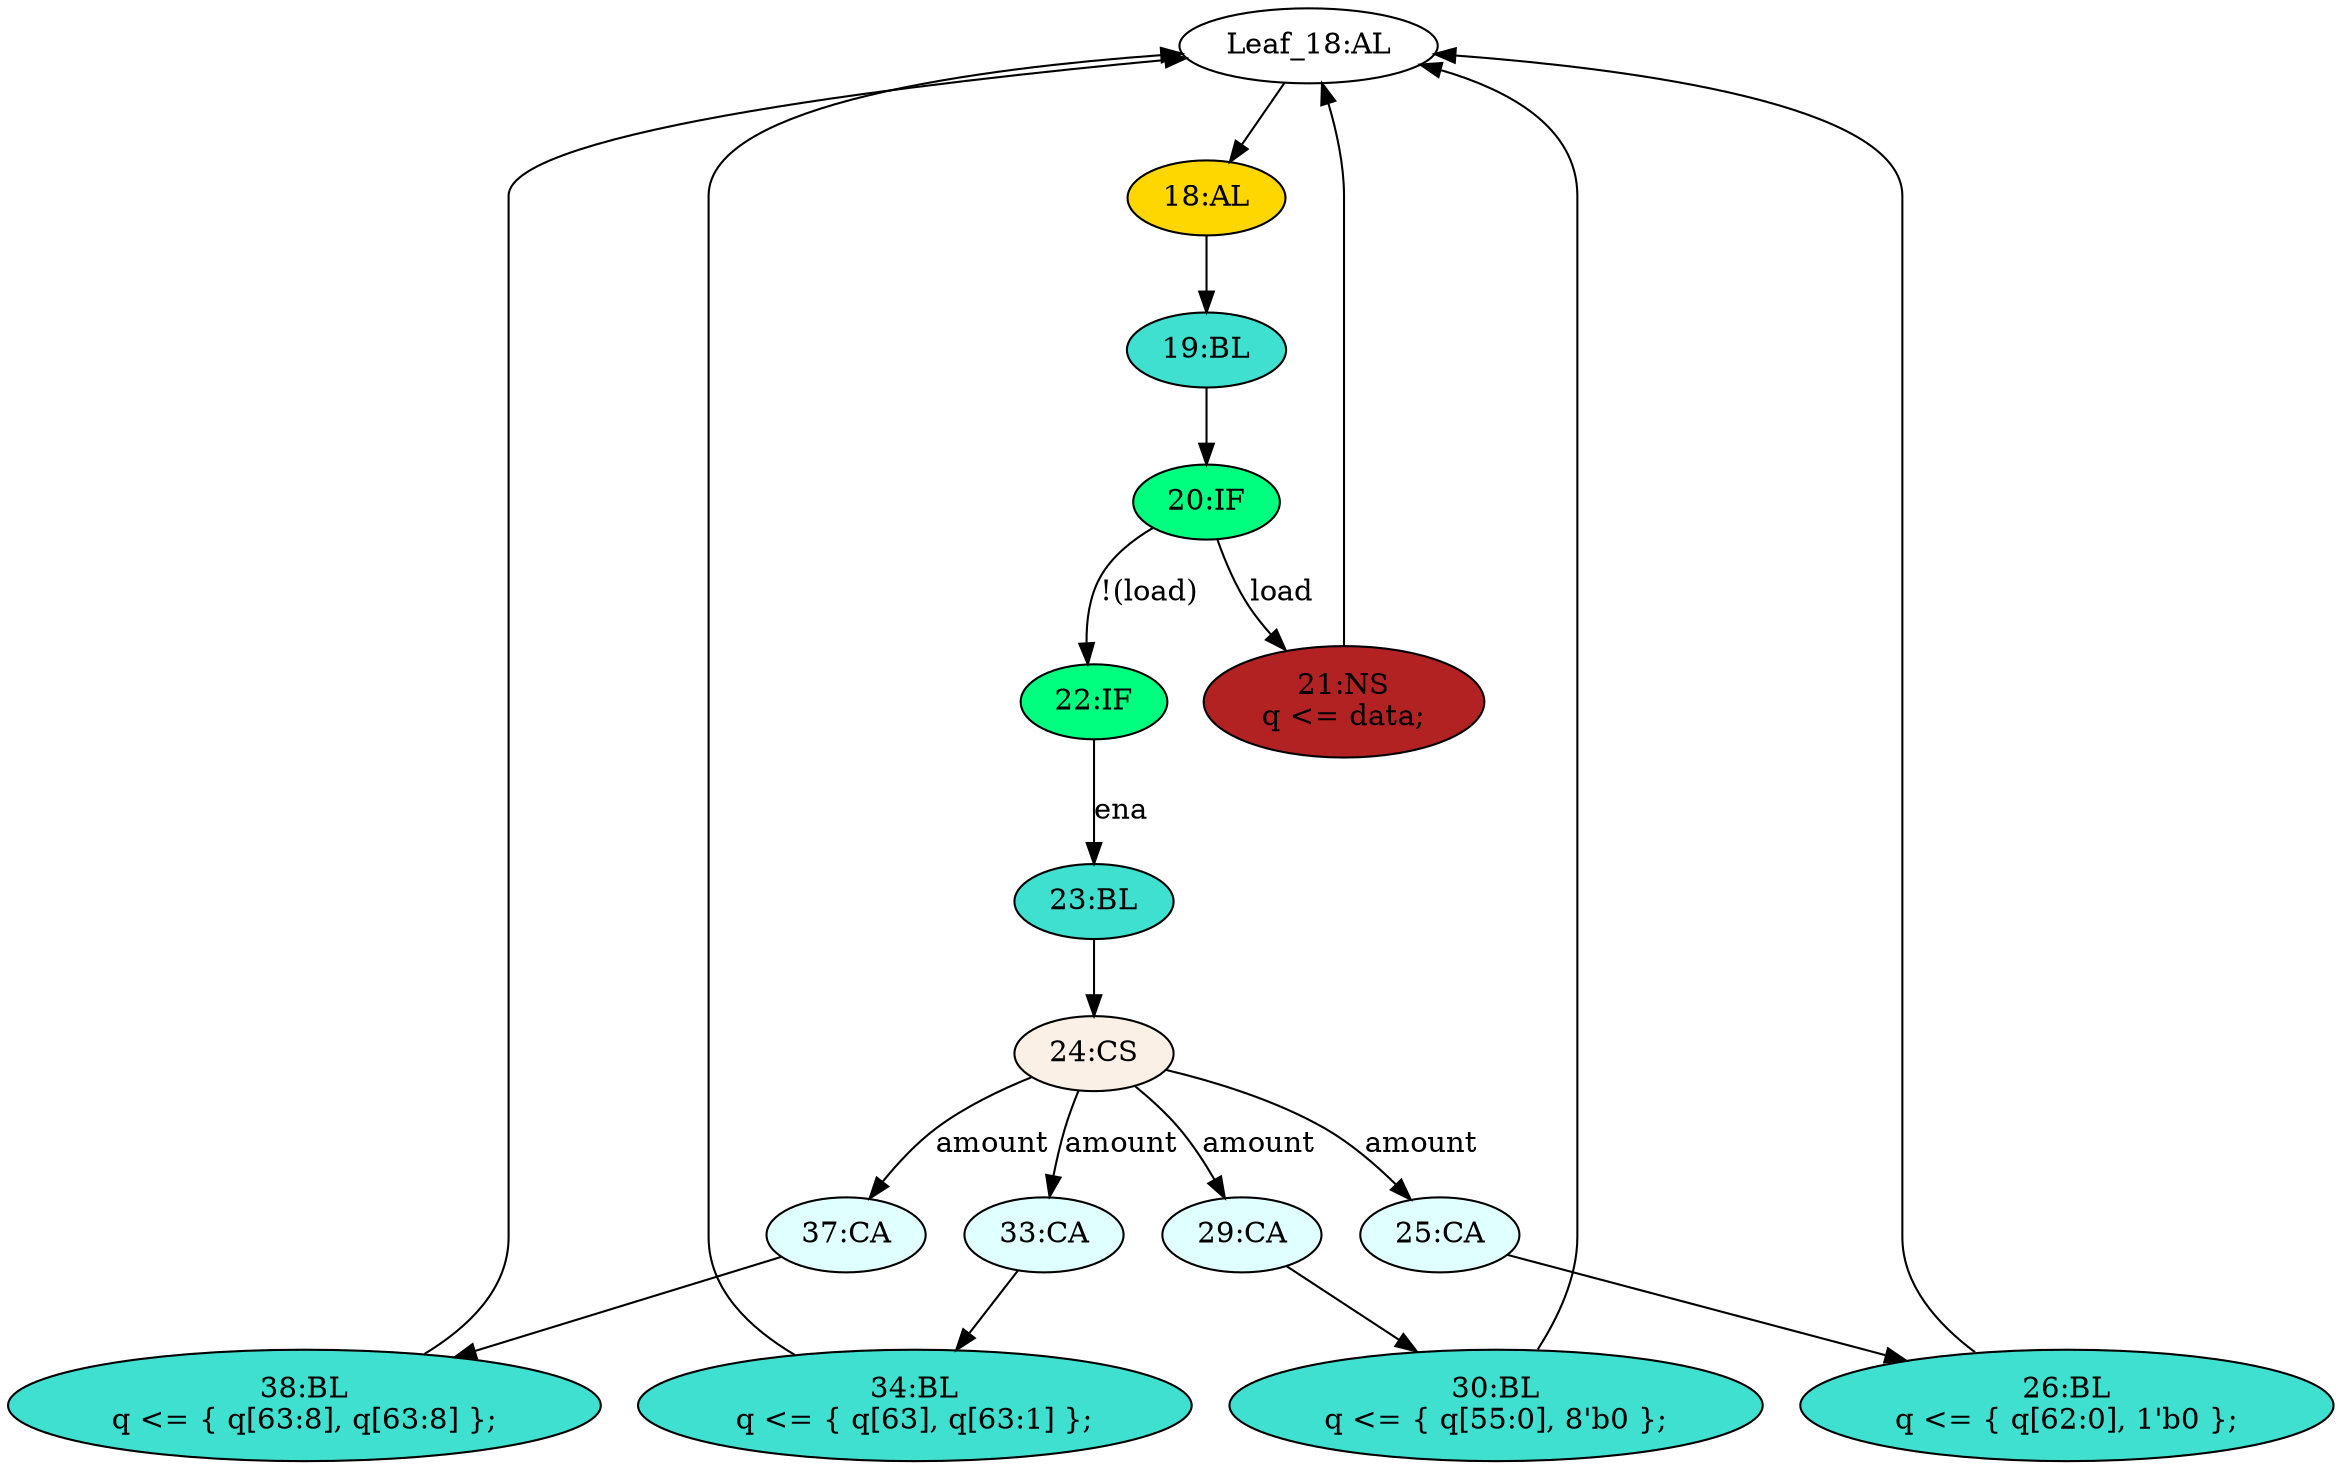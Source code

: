 strict digraph "compose( ,  )" {
	node [label="\N"];
	"Leaf_18:AL"	[def_var="['q']",
		label="Leaf_18:AL"];
	"18:AL"	[ast="<pyverilog.vparser.ast.Always object at 0x7f9ec7bb71d0>",
		clk_sens=True,
		fillcolor=gold,
		label="18:AL",
		sens="['clk']",
		statements="[]",
		style=filled,
		typ=Always,
		use_var="['load', 'ena', 'amount', 'data', 'q']"];
	"Leaf_18:AL" -> "18:AL";
	"38:BL"	[ast="<pyverilog.vparser.ast.Block object at 0x7f9ec7a583d0>",
		fillcolor=turquoise,
		label="38:BL
q <= { q[63:8], q[63:8] };",
		statements="[<pyverilog.vparser.ast.NonblockingSubstitution object at 0x7f9ec7a58b50>]",
		style=filled,
		typ=Block];
	"38:BL" -> "Leaf_18:AL"	[cond="[]",
		lineno=None];
	"24:CS"	[ast="<pyverilog.vparser.ast.CaseStatement object at 0x7f9ec96e8ad0>",
		fillcolor=linen,
		label="24:CS",
		statements="[]",
		style=filled,
		typ=CaseStatement];
	"37:CA"	[ast="<pyverilog.vparser.ast.Case object at 0x7f9ec7a58c90>",
		fillcolor=lightcyan,
		label="37:CA",
		statements="[]",
		style=filled,
		typ=Case];
	"24:CS" -> "37:CA"	[cond="['amount']",
		label=amount,
		lineno=24];
	"33:CA"	[ast="<pyverilog.vparser.ast.Case object at 0x7f9ec7e60fd0>",
		fillcolor=lightcyan,
		label="33:CA",
		statements="[]",
		style=filled,
		typ=Case];
	"24:CS" -> "33:CA"	[cond="['amount']",
		label=amount,
		lineno=24];
	"25:CA"	[ast="<pyverilog.vparser.ast.Case object at 0x7f9ec7bb1390>",
		fillcolor=lightcyan,
		label="25:CA",
		statements="[]",
		style=filled,
		typ=Case];
	"24:CS" -> "25:CA"	[cond="['amount']",
		label=amount,
		lineno=24];
	"29:CA"	[ast="<pyverilog.vparser.ast.Case object at 0x7f9ec7f1ee50>",
		fillcolor=lightcyan,
		label="29:CA",
		statements="[]",
		style=filled,
		typ=Case];
	"24:CS" -> "29:CA"	[cond="['amount']",
		label=amount,
		lineno=24];
	"34:BL"	[ast="<pyverilog.vparser.ast.Block object at 0x7f9ec7ba6750>",
		fillcolor=turquoise,
		label="34:BL
q <= { q[63], q[63:1] };",
		statements="[<pyverilog.vparser.ast.NonblockingSubstitution object at 0x7f9ec7bc6150>]",
		style=filled,
		typ=Block];
	"34:BL" -> "Leaf_18:AL"	[cond="[]",
		lineno=None];
	"19:BL"	[ast="<pyverilog.vparser.ast.Block object at 0x7f9ec7ba3d10>",
		fillcolor=turquoise,
		label="19:BL",
		statements="[]",
		style=filled,
		typ=Block];
	"20:IF"	[ast="<pyverilog.vparser.ast.IfStatement object at 0x7f9ec7ba3e10>",
		fillcolor=springgreen,
		label="20:IF",
		statements="[]",
		style=filled,
		typ=IfStatement];
	"19:BL" -> "20:IF"	[cond="[]",
		lineno=None];
	"26:BL"	[ast="<pyverilog.vparser.ast.Block object at 0x7f9ec7bb1450>",
		fillcolor=turquoise,
		label="26:BL
q <= { q[62:0], 1'b0 };",
		statements="[<pyverilog.vparser.ast.NonblockingSubstitution object at 0x7f9ec7ba6650>]",
		style=filled,
		typ=Block];
	"26:BL" -> "Leaf_18:AL"	[cond="[]",
		lineno=None];
	"22:IF"	[ast="<pyverilog.vparser.ast.IfStatement object at 0x7f9ec7b4e550>",
		fillcolor=springgreen,
		label="22:IF",
		statements="[]",
		style=filled,
		typ=IfStatement];
	"20:IF" -> "22:IF"	[cond="['load']",
		label="!(load)",
		lineno=20];
	"21:NS"	[ast="<pyverilog.vparser.ast.NonblockingSubstitution object at 0x7f9ec7ba3610>",
		fillcolor=firebrick,
		label="21:NS
q <= data;",
		statements="[<pyverilog.vparser.ast.NonblockingSubstitution object at 0x7f9ec7ba3610>]",
		style=filled,
		typ=NonblockingSubstitution];
	"20:IF" -> "21:NS"	[cond="['load']",
		label=load,
		lineno=20];
	"37:CA" -> "38:BL"	[cond="[]",
		lineno=None];
	"23:BL"	[ast="<pyverilog.vparser.ast.Block object at 0x7f9ec7b4e290>",
		fillcolor=turquoise,
		label="23:BL",
		statements="[]",
		style=filled,
		typ=Block];
	"23:BL" -> "24:CS"	[cond="[]",
		lineno=None];
	"30:BL"	[ast="<pyverilog.vparser.ast.Block object at 0x7f9ec93bf450>",
		fillcolor=turquoise,
		label="30:BL
q <= { q[55:0], 8'b0 };",
		statements="[<pyverilog.vparser.ast.NonblockingSubstitution object at 0x7f9ec7ba6450>]",
		style=filled,
		typ=Block];
	"30:BL" -> "Leaf_18:AL"	[cond="[]",
		lineno=None];
	"18:AL" -> "19:BL"	[cond="[]",
		lineno=None];
	"22:IF" -> "23:BL"	[cond="['ena']",
		label=ena,
		lineno=22];
	"33:CA" -> "34:BL"	[cond="[]",
		lineno=None];
	"25:CA" -> "26:BL"	[cond="[]",
		lineno=None];
	"29:CA" -> "30:BL"	[cond="[]",
		lineno=None];
	"21:NS" -> "Leaf_18:AL"	[cond="[]",
		lineno=None];
}
